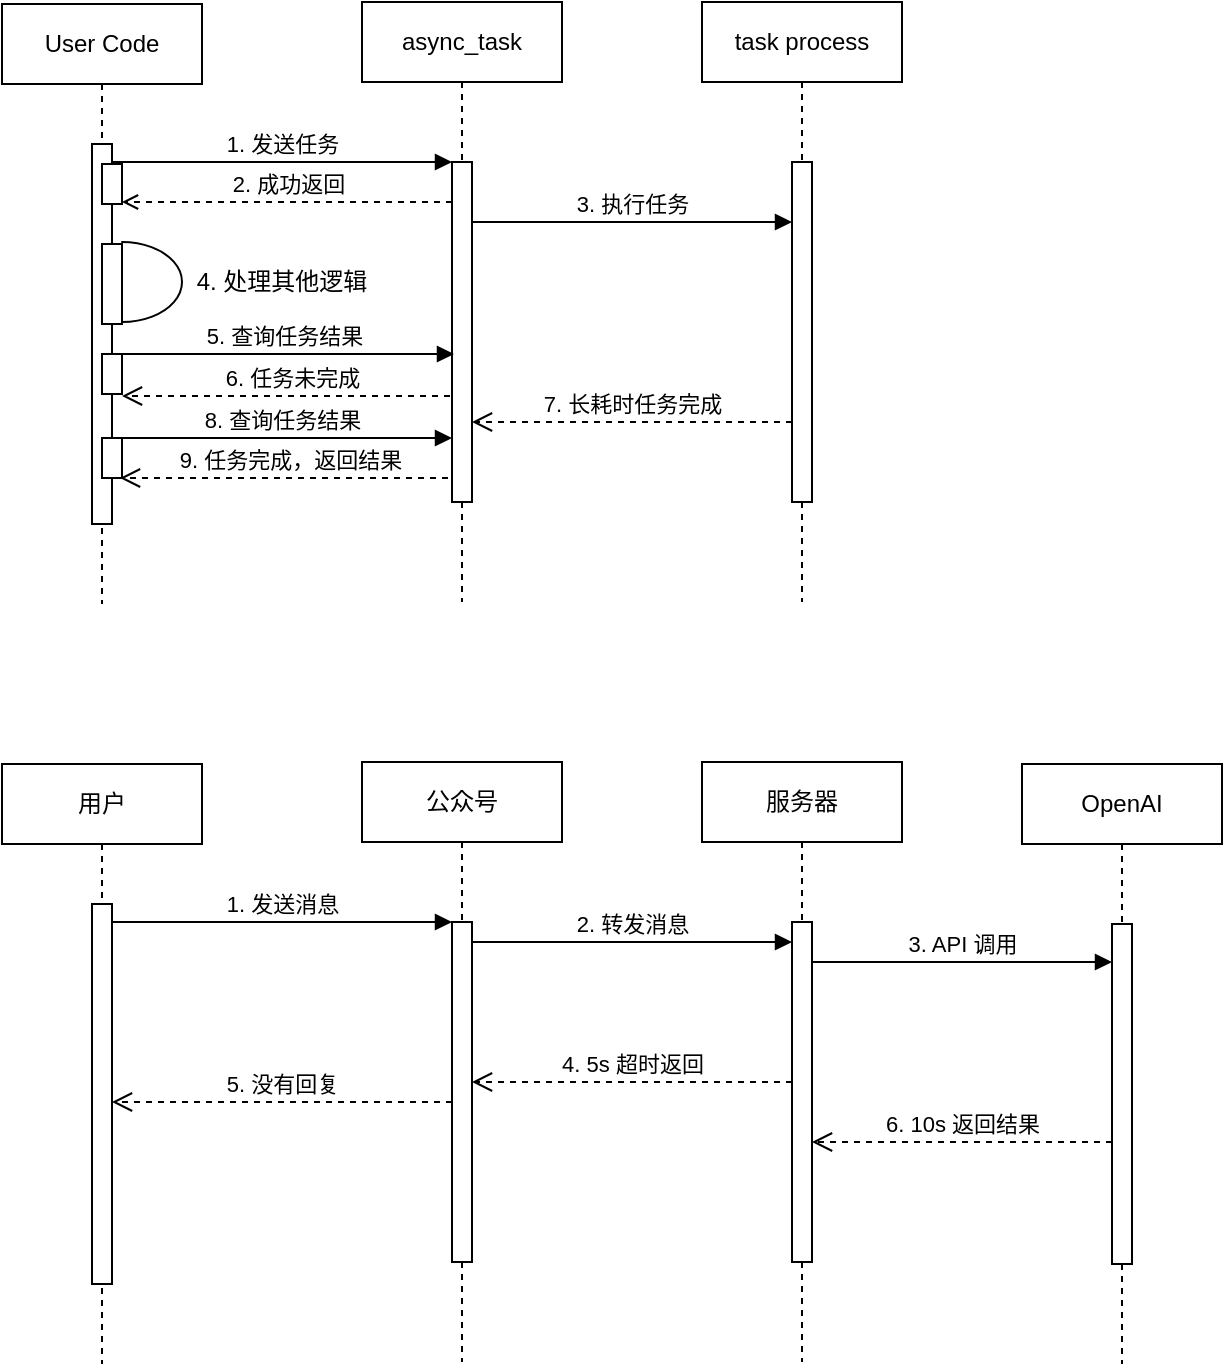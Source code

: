<mxfile version="22.1.17" type="github">
  <diagram name="Page-1" id="2YBvvXClWsGukQMizWep">
    <mxGraphModel dx="640" dy="444" grid="1" gridSize="10" guides="1" tooltips="1" connect="1" arrows="1" fold="1" page="1" pageScale="1" pageWidth="850" pageHeight="1100" math="0" shadow="0">
      <root>
        <mxCell id="0" />
        <mxCell id="1" parent="0" />
        <mxCell id="6vysg8ZLrs8LIbjNRG5g-12" value="9. 任务完成，返回结果" style="html=1;verticalAlign=bottom;endArrow=open;dashed=1;endSize=8;edgeStyle=elbowEdgeStyle;elbow=vertical;curved=0;rounded=0;" edge="1" parent="1">
          <mxGeometry relative="1" as="geometry">
            <mxPoint x="99" y="278" as="targetPoint" />
            <Array as="points">
              <mxPoint x="194" y="278" />
            </Array>
            <mxPoint x="269" y="278" as="sourcePoint" />
          </mxGeometry>
        </mxCell>
        <mxCell id="6vysg8ZLrs8LIbjNRG5g-10" value="6. 任务未完成" style="html=1;verticalAlign=bottom;endArrow=open;dashed=1;endSize=8;edgeStyle=elbowEdgeStyle;elbow=vertical;curved=0;rounded=0;" edge="1" parent="1">
          <mxGeometry relative="1" as="geometry">
            <mxPoint x="100" y="237" as="targetPoint" />
            <Array as="points">
              <mxPoint x="195" y="237" />
            </Array>
            <mxPoint x="270" y="237" as="sourcePoint" />
          </mxGeometry>
        </mxCell>
        <mxCell id="aM9ryv3xv72pqoxQDRHE-1" value="User Code" style="shape=umlLifeline;perimeter=lifelinePerimeter;whiteSpace=wrap;html=1;container=0;dropTarget=0;collapsible=0;recursiveResize=0;outlineConnect=0;portConstraint=eastwest;newEdgeStyle={&quot;edgeStyle&quot;:&quot;elbowEdgeStyle&quot;,&quot;elbow&quot;:&quot;vertical&quot;,&quot;curved&quot;:0,&quot;rounded&quot;:0};" parent="1" vertex="1">
          <mxGeometry x="40" y="41" width="100" height="300" as="geometry" />
        </mxCell>
        <mxCell id="aM9ryv3xv72pqoxQDRHE-2" value="" style="html=1;points=[];perimeter=orthogonalPerimeter;outlineConnect=0;targetShapes=umlLifeline;portConstraint=eastwest;newEdgeStyle={&quot;edgeStyle&quot;:&quot;elbowEdgeStyle&quot;,&quot;elbow&quot;:&quot;vertical&quot;,&quot;curved&quot;:0,&quot;rounded&quot;:0};" parent="aM9ryv3xv72pqoxQDRHE-1" vertex="1">
          <mxGeometry x="45" y="70" width="10" height="190" as="geometry" />
        </mxCell>
        <mxCell id="aM9ryv3xv72pqoxQDRHE-4" value="" style="html=1;points=[];perimeter=orthogonalPerimeter;outlineConnect=0;targetShapes=umlLifeline;portConstraint=eastwest;newEdgeStyle={&quot;edgeStyle&quot;:&quot;elbowEdgeStyle&quot;,&quot;elbow&quot;:&quot;vertical&quot;,&quot;curved&quot;:0,&quot;rounded&quot;:0};" parent="aM9ryv3xv72pqoxQDRHE-1" vertex="1">
          <mxGeometry x="50" y="80" width="10" height="20" as="geometry" />
        </mxCell>
        <mxCell id="6vysg8ZLrs8LIbjNRG5g-3" value="" style="html=1;points=[];perimeter=orthogonalPerimeter;outlineConnect=0;targetShapes=umlLifeline;portConstraint=eastwest;newEdgeStyle={&quot;edgeStyle&quot;:&quot;elbowEdgeStyle&quot;,&quot;elbow&quot;:&quot;vertical&quot;,&quot;curved&quot;:0,&quot;rounded&quot;:0};" vertex="1" parent="aM9ryv3xv72pqoxQDRHE-1">
          <mxGeometry x="50" y="120" width="10" height="40" as="geometry" />
        </mxCell>
        <mxCell id="6vysg8ZLrs8LIbjNRG5g-7" value="" style="html=1;points=[];perimeter=orthogonalPerimeter;outlineConnect=0;targetShapes=umlLifeline;portConstraint=eastwest;newEdgeStyle={&quot;edgeStyle&quot;:&quot;elbowEdgeStyle&quot;,&quot;elbow&quot;:&quot;vertical&quot;,&quot;curved&quot;:0,&quot;rounded&quot;:0};" vertex="1" parent="aM9ryv3xv72pqoxQDRHE-1">
          <mxGeometry x="50" y="175" width="10" height="20" as="geometry" />
        </mxCell>
        <mxCell id="6vysg8ZLrs8LIbjNRG5g-8" value="" style="html=1;points=[];perimeter=orthogonalPerimeter;outlineConnect=0;targetShapes=umlLifeline;portConstraint=eastwest;newEdgeStyle={&quot;edgeStyle&quot;:&quot;elbowEdgeStyle&quot;,&quot;elbow&quot;:&quot;vertical&quot;,&quot;curved&quot;:0,&quot;rounded&quot;:0};" vertex="1" parent="aM9ryv3xv72pqoxQDRHE-1">
          <mxGeometry x="50" y="217" width="10" height="20" as="geometry" />
        </mxCell>
        <mxCell id="aM9ryv3xv72pqoxQDRHE-5" value="async_task" style="shape=umlLifeline;perimeter=lifelinePerimeter;whiteSpace=wrap;html=1;container=0;dropTarget=0;collapsible=0;recursiveResize=0;outlineConnect=0;portConstraint=eastwest;newEdgeStyle={&quot;edgeStyle&quot;:&quot;elbowEdgeStyle&quot;,&quot;elbow&quot;:&quot;vertical&quot;,&quot;curved&quot;:0,&quot;rounded&quot;:0};" parent="1" vertex="1">
          <mxGeometry x="220" y="40" width="100" height="300" as="geometry" />
        </mxCell>
        <mxCell id="aM9ryv3xv72pqoxQDRHE-6" value="" style="html=1;points=[];perimeter=orthogonalPerimeter;outlineConnect=0;targetShapes=umlLifeline;portConstraint=eastwest;newEdgeStyle={&quot;edgeStyle&quot;:&quot;elbowEdgeStyle&quot;,&quot;elbow&quot;:&quot;vertical&quot;,&quot;curved&quot;:0,&quot;rounded&quot;:0};" parent="aM9ryv3xv72pqoxQDRHE-5" vertex="1">
          <mxGeometry x="45" y="80" width="10" height="170" as="geometry" />
        </mxCell>
        <mxCell id="aM9ryv3xv72pqoxQDRHE-7" value="1. 发送任务" style="html=1;verticalAlign=bottom;endArrow=block;edgeStyle=elbowEdgeStyle;elbow=vertical;curved=0;rounded=0;" parent="1" source="aM9ryv3xv72pqoxQDRHE-2" target="aM9ryv3xv72pqoxQDRHE-6" edge="1">
          <mxGeometry relative="1" as="geometry">
            <mxPoint x="195" y="130" as="sourcePoint" />
            <Array as="points">
              <mxPoint x="180" y="120" />
            </Array>
          </mxGeometry>
        </mxCell>
        <mxCell id="aM9ryv3xv72pqoxQDRHE-9" value="2. 成功返回" style="html=1;verticalAlign=bottom;endArrow=open;edgeStyle=elbowEdgeStyle;elbow=vertical;curved=0;rounded=0;dashed=1;endFill=0;" parent="1" target="aM9ryv3xv72pqoxQDRHE-4" edge="1">
          <mxGeometry relative="1" as="geometry">
            <mxPoint x="265" y="140" as="sourcePoint" />
            <Array as="points">
              <mxPoint x="190" y="140" />
            </Array>
            <mxPoint x="100" y="140" as="targetPoint" />
          </mxGeometry>
        </mxCell>
        <mxCell id="6vysg8ZLrs8LIbjNRG5g-1" value="task process" style="shape=umlLifeline;perimeter=lifelinePerimeter;whiteSpace=wrap;html=1;container=0;dropTarget=0;collapsible=0;recursiveResize=0;outlineConnect=0;portConstraint=eastwest;newEdgeStyle={&quot;edgeStyle&quot;:&quot;elbowEdgeStyle&quot;,&quot;elbow&quot;:&quot;vertical&quot;,&quot;curved&quot;:0,&quot;rounded&quot;:0};" vertex="1" parent="1">
          <mxGeometry x="390" y="40" width="100" height="300" as="geometry" />
        </mxCell>
        <mxCell id="6vysg8ZLrs8LIbjNRG5g-2" value="" style="html=1;points=[];perimeter=orthogonalPerimeter;outlineConnect=0;targetShapes=umlLifeline;portConstraint=eastwest;newEdgeStyle={&quot;edgeStyle&quot;:&quot;elbowEdgeStyle&quot;,&quot;elbow&quot;:&quot;vertical&quot;,&quot;curved&quot;:0,&quot;rounded&quot;:0};" vertex="1" parent="6vysg8ZLrs8LIbjNRG5g-1">
          <mxGeometry x="45" y="80" width="10" height="170" as="geometry" />
        </mxCell>
        <mxCell id="6vysg8ZLrs8LIbjNRG5g-5" value="" style="verticalLabelPosition=bottom;verticalAlign=top;html=1;shape=mxgraph.basic.arc;startAngle=0.498;endAngle=0;rotation=-180;" vertex="1" parent="1">
          <mxGeometry x="70" y="160" width="60" height="40" as="geometry" />
        </mxCell>
        <mxCell id="6vysg8ZLrs8LIbjNRG5g-6" value="4. 处理其他逻辑" style="text;html=1;strokeColor=none;fillColor=none;align=center;verticalAlign=middle;whiteSpace=wrap;rounded=0;" vertex="1" parent="1">
          <mxGeometry x="130" y="165" width="100" height="30" as="geometry" />
        </mxCell>
        <mxCell id="6vysg8ZLrs8LIbjNRG5g-9" value="5. 查询任务结果" style="html=1;verticalAlign=bottom;endArrow=block;edgeStyle=elbowEdgeStyle;elbow=vertical;curved=0;rounded=0;" edge="1" parent="1">
          <mxGeometry relative="1" as="geometry">
            <mxPoint x="96" y="216" as="sourcePoint" />
            <Array as="points">
              <mxPoint x="181" y="216" />
            </Array>
            <mxPoint x="266" y="216" as="targetPoint" />
          </mxGeometry>
        </mxCell>
        <mxCell id="6vysg8ZLrs8LIbjNRG5g-11" value="8. 查询任务结果" style="html=1;verticalAlign=bottom;endArrow=block;edgeStyle=elbowEdgeStyle;elbow=vertical;curved=0;rounded=0;" edge="1" parent="1">
          <mxGeometry relative="1" as="geometry">
            <mxPoint x="95" y="258" as="sourcePoint" />
            <Array as="points">
              <mxPoint x="180" y="258" />
            </Array>
            <mxPoint x="265" y="258" as="targetPoint" />
          </mxGeometry>
        </mxCell>
        <mxCell id="6vysg8ZLrs8LIbjNRG5g-14" value="3. 执行任务" style="html=1;verticalAlign=bottom;endArrow=block;edgeStyle=elbowEdgeStyle;elbow=vertical;curved=0;rounded=0;" edge="1" parent="1" source="aM9ryv3xv72pqoxQDRHE-6" target="6vysg8ZLrs8LIbjNRG5g-2">
          <mxGeometry relative="1" as="geometry">
            <mxPoint x="300" y="150" as="sourcePoint" />
            <Array as="points">
              <mxPoint x="355" y="150" />
            </Array>
            <mxPoint x="430" y="150" as="targetPoint" />
          </mxGeometry>
        </mxCell>
        <mxCell id="6vysg8ZLrs8LIbjNRG5g-15" value="7. 长耗时任务完成" style="html=1;verticalAlign=bottom;endArrow=open;dashed=1;endSize=8;edgeStyle=elbowEdgeStyle;elbow=vertical;curved=0;rounded=0;" edge="1" parent="1" source="6vysg8ZLrs8LIbjNRG5g-2" target="aM9ryv3xv72pqoxQDRHE-6">
          <mxGeometry relative="1" as="geometry">
            <mxPoint x="280" y="250" as="targetPoint" />
            <Array as="points">
              <mxPoint x="375" y="250" />
            </Array>
            <mxPoint x="430" y="250" as="sourcePoint" />
            <mxPoint as="offset" />
          </mxGeometry>
        </mxCell>
        <mxCell id="6vysg8ZLrs8LIbjNRG5g-17" value="5. 没有回复" style="html=1;verticalAlign=bottom;endArrow=open;dashed=1;endSize=8;edgeStyle=elbowEdgeStyle;elbow=vertical;curved=0;rounded=0;" edge="1" parent="1">
          <mxGeometry relative="1" as="geometry">
            <mxPoint x="95" y="590" as="targetPoint" />
            <Array as="points">
              <mxPoint x="190" y="590" />
            </Array>
            <mxPoint x="265" y="590" as="sourcePoint" />
          </mxGeometry>
        </mxCell>
        <mxCell id="6vysg8ZLrs8LIbjNRG5g-18" value="用户" style="shape=umlLifeline;perimeter=lifelinePerimeter;whiteSpace=wrap;html=1;container=0;dropTarget=0;collapsible=0;recursiveResize=0;outlineConnect=0;portConstraint=eastwest;newEdgeStyle={&quot;edgeStyle&quot;:&quot;elbowEdgeStyle&quot;,&quot;elbow&quot;:&quot;vertical&quot;,&quot;curved&quot;:0,&quot;rounded&quot;:0};" vertex="1" parent="1">
          <mxGeometry x="40" y="421" width="100" height="300" as="geometry" />
        </mxCell>
        <mxCell id="6vysg8ZLrs8LIbjNRG5g-19" value="" style="html=1;points=[];perimeter=orthogonalPerimeter;outlineConnect=0;targetShapes=umlLifeline;portConstraint=eastwest;newEdgeStyle={&quot;edgeStyle&quot;:&quot;elbowEdgeStyle&quot;,&quot;elbow&quot;:&quot;vertical&quot;,&quot;curved&quot;:0,&quot;rounded&quot;:0};" vertex="1" parent="6vysg8ZLrs8LIbjNRG5g-18">
          <mxGeometry x="45" y="70" width="10" height="190" as="geometry" />
        </mxCell>
        <mxCell id="6vysg8ZLrs8LIbjNRG5g-24" value="公众号" style="shape=umlLifeline;perimeter=lifelinePerimeter;whiteSpace=wrap;html=1;container=0;dropTarget=0;collapsible=0;recursiveResize=0;outlineConnect=0;portConstraint=eastwest;newEdgeStyle={&quot;edgeStyle&quot;:&quot;elbowEdgeStyle&quot;,&quot;elbow&quot;:&quot;vertical&quot;,&quot;curved&quot;:0,&quot;rounded&quot;:0};" vertex="1" parent="1">
          <mxGeometry x="220" y="420" width="100" height="300" as="geometry" />
        </mxCell>
        <mxCell id="6vysg8ZLrs8LIbjNRG5g-25" value="" style="html=1;points=[];perimeter=orthogonalPerimeter;outlineConnect=0;targetShapes=umlLifeline;portConstraint=eastwest;newEdgeStyle={&quot;edgeStyle&quot;:&quot;elbowEdgeStyle&quot;,&quot;elbow&quot;:&quot;vertical&quot;,&quot;curved&quot;:0,&quot;rounded&quot;:0};" vertex="1" parent="6vysg8ZLrs8LIbjNRG5g-24">
          <mxGeometry x="45" y="80" width="10" height="170" as="geometry" />
        </mxCell>
        <mxCell id="6vysg8ZLrs8LIbjNRG5g-26" value="1. 发送消息" style="html=1;verticalAlign=bottom;endArrow=block;edgeStyle=elbowEdgeStyle;elbow=vertical;curved=0;rounded=0;" edge="1" source="6vysg8ZLrs8LIbjNRG5g-19" target="6vysg8ZLrs8LIbjNRG5g-25" parent="1">
          <mxGeometry relative="1" as="geometry">
            <mxPoint x="195" y="510" as="sourcePoint" />
            <Array as="points">
              <mxPoint x="180" y="500" />
            </Array>
          </mxGeometry>
        </mxCell>
        <mxCell id="6vysg8ZLrs8LIbjNRG5g-28" value="服务器" style="shape=umlLifeline;perimeter=lifelinePerimeter;whiteSpace=wrap;html=1;container=0;dropTarget=0;collapsible=0;recursiveResize=0;outlineConnect=0;portConstraint=eastwest;newEdgeStyle={&quot;edgeStyle&quot;:&quot;elbowEdgeStyle&quot;,&quot;elbow&quot;:&quot;vertical&quot;,&quot;curved&quot;:0,&quot;rounded&quot;:0};" vertex="1" parent="1">
          <mxGeometry x="390" y="420" width="100" height="300" as="geometry" />
        </mxCell>
        <mxCell id="6vysg8ZLrs8LIbjNRG5g-29" value="" style="html=1;points=[];perimeter=orthogonalPerimeter;outlineConnect=0;targetShapes=umlLifeline;portConstraint=eastwest;newEdgeStyle={&quot;edgeStyle&quot;:&quot;elbowEdgeStyle&quot;,&quot;elbow&quot;:&quot;vertical&quot;,&quot;curved&quot;:0,&quot;rounded&quot;:0};" vertex="1" parent="6vysg8ZLrs8LIbjNRG5g-28">
          <mxGeometry x="45" y="80" width="10" height="170" as="geometry" />
        </mxCell>
        <mxCell id="6vysg8ZLrs8LIbjNRG5g-34" value="2. 转发消息" style="html=1;verticalAlign=bottom;endArrow=block;edgeStyle=elbowEdgeStyle;elbow=vertical;curved=0;rounded=0;" edge="1" parent="1">
          <mxGeometry relative="1" as="geometry">
            <mxPoint x="275" y="510" as="sourcePoint" />
            <Array as="points">
              <mxPoint x="355" y="510" />
            </Array>
            <mxPoint x="435" y="510" as="targetPoint" />
          </mxGeometry>
        </mxCell>
        <mxCell id="6vysg8ZLrs8LIbjNRG5g-36" value="OpenAI" style="shape=umlLifeline;perimeter=lifelinePerimeter;whiteSpace=wrap;html=1;container=0;dropTarget=0;collapsible=0;recursiveResize=0;outlineConnect=0;portConstraint=eastwest;newEdgeStyle={&quot;edgeStyle&quot;:&quot;elbowEdgeStyle&quot;,&quot;elbow&quot;:&quot;vertical&quot;,&quot;curved&quot;:0,&quot;rounded&quot;:0};" vertex="1" parent="1">
          <mxGeometry x="550" y="421" width="100" height="300" as="geometry" />
        </mxCell>
        <mxCell id="6vysg8ZLrs8LIbjNRG5g-37" value="" style="html=1;points=[];perimeter=orthogonalPerimeter;outlineConnect=0;targetShapes=umlLifeline;portConstraint=eastwest;newEdgeStyle={&quot;edgeStyle&quot;:&quot;elbowEdgeStyle&quot;,&quot;elbow&quot;:&quot;vertical&quot;,&quot;curved&quot;:0,&quot;rounded&quot;:0};" vertex="1" parent="6vysg8ZLrs8LIbjNRG5g-36">
          <mxGeometry x="45" y="80" width="10" height="170" as="geometry" />
        </mxCell>
        <mxCell id="6vysg8ZLrs8LIbjNRG5g-38" value="3. API 调用" style="html=1;verticalAlign=bottom;endArrow=block;edgeStyle=elbowEdgeStyle;elbow=vertical;curved=0;rounded=0;" edge="1" parent="1" source="6vysg8ZLrs8LIbjNRG5g-29" target="6vysg8ZLrs8LIbjNRG5g-37">
          <mxGeometry relative="1" as="geometry">
            <mxPoint x="450" y="520" as="sourcePoint" />
            <Array as="points">
              <mxPoint x="530" y="520" />
            </Array>
            <mxPoint x="610" y="520" as="targetPoint" />
          </mxGeometry>
        </mxCell>
        <mxCell id="6vysg8ZLrs8LIbjNRG5g-39" value="4. 5s 超时返回" style="html=1;verticalAlign=bottom;endArrow=open;dashed=1;endSize=8;edgeStyle=elbowEdgeStyle;elbow=vertical;curved=0;rounded=0;" edge="1" parent="1" source="6vysg8ZLrs8LIbjNRG5g-29" target="6vysg8ZLrs8LIbjNRG5g-25">
          <mxGeometry relative="1" as="geometry">
            <mxPoint x="270" y="580" as="targetPoint" />
            <Array as="points">
              <mxPoint x="365" y="580" />
            </Array>
            <mxPoint x="440" y="580" as="sourcePoint" />
          </mxGeometry>
        </mxCell>
        <mxCell id="6vysg8ZLrs8LIbjNRG5g-40" value="6. 10s 返回结果" style="html=1;verticalAlign=bottom;endArrow=open;dashed=1;endSize=8;edgeStyle=elbowEdgeStyle;elbow=vertical;curved=0;rounded=0;" edge="1" parent="1" source="6vysg8ZLrs8LIbjNRG5g-37" target="6vysg8ZLrs8LIbjNRG5g-29">
          <mxGeometry relative="1" as="geometry">
            <mxPoint x="440" y="610" as="targetPoint" />
            <Array as="points">
              <mxPoint x="540" y="610" />
            </Array>
            <mxPoint x="600" y="610" as="sourcePoint" />
            <mxPoint as="offset" />
          </mxGeometry>
        </mxCell>
      </root>
    </mxGraphModel>
  </diagram>
</mxfile>
